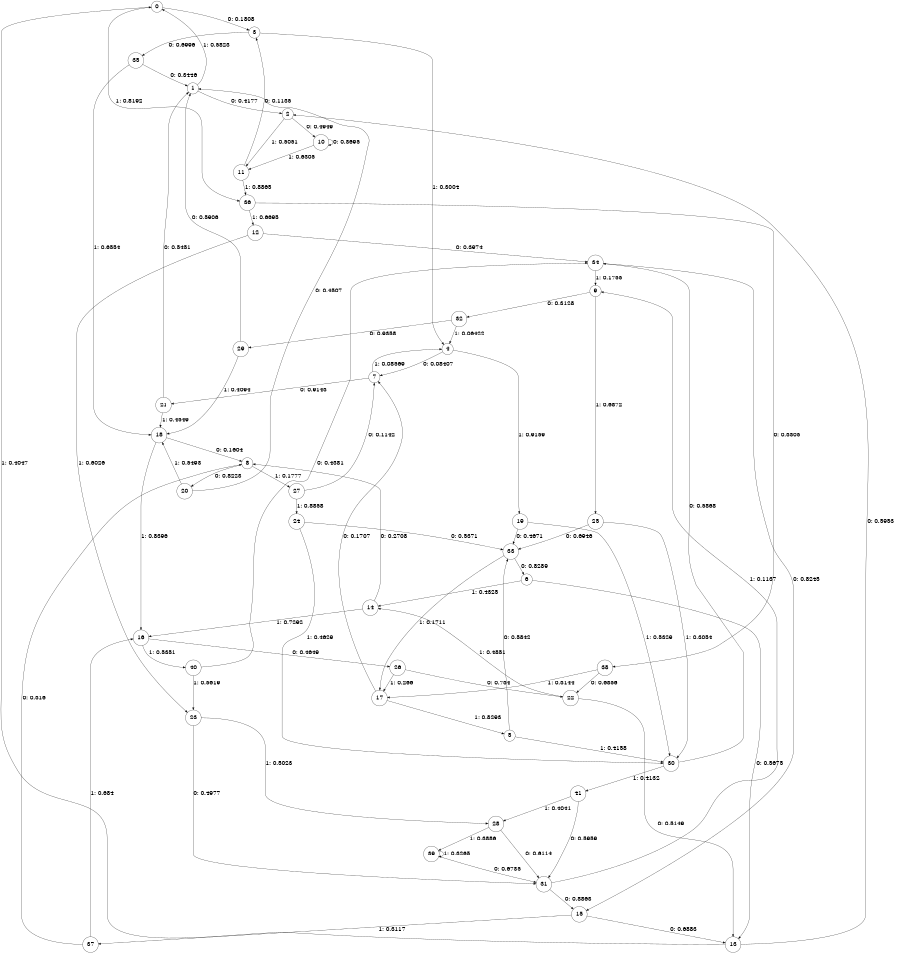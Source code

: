 digraph "ch21concat_phase3_L7" {
size = "6,8.5";
ratio = "fill";
node [shape = circle];
node [fontsize = 24];
edge [fontsize = 24];
0 -> 3 [label = "0: 0.1808   "];
0 -> 36 [label = "1: 0.8192   "];
1 -> 2 [label = "0: 0.4177   "];
1 -> 0 [label = "1: 0.5823   "];
2 -> 10 [label = "0: 0.4949   "];
2 -> 11 [label = "1: 0.5051   "];
3 -> 35 [label = "0: 0.6996   "];
3 -> 4 [label = "1: 0.3004   "];
4 -> 7 [label = "0: 0.08407  "];
4 -> 19 [label = "1: 0.9159   "];
5 -> 33 [label = "0: 0.5842   "];
5 -> 30 [label = "1: 0.4158   "];
6 -> 13 [label = "0: 0.5675   "];
6 -> 14 [label = "1: 0.4325   "];
7 -> 21 [label = "0: 0.9143   "];
7 -> 4 [label = "1: 0.08569  "];
8 -> 20 [label = "0: 0.8223   "];
8 -> 27 [label = "1: 0.1777   "];
9 -> 32 [label = "0: 0.3128   "];
9 -> 25 [label = "1: 0.6872   "];
10 -> 10 [label = "0: 0.3695   "];
10 -> 11 [label = "1: 0.6305   "];
11 -> 3 [label = "0: 0.1135   "];
11 -> 36 [label = "1: 0.8865   "];
12 -> 34 [label = "0: 0.3974   "];
12 -> 23 [label = "1: 0.6026   "];
13 -> 2 [label = "0: 0.5953   "];
13 -> 0 [label = "1: 0.4047   "];
14 -> 8 [label = "0: 0.2708   "];
14 -> 16 [label = "1: 0.7292   "];
15 -> 13 [label = "0: 0.6883   "];
15 -> 37 [label = "1: 0.3117   "];
16 -> 26 [label = "0: 0.4649   "];
16 -> 40 [label = "1: 0.5351   "];
17 -> 7 [label = "0: 0.1707   "];
17 -> 5 [label = "1: 0.8293   "];
18 -> 8 [label = "0: 0.1604   "];
18 -> 16 [label = "1: 0.8396   "];
19 -> 33 [label = "0: 0.4671   "];
19 -> 30 [label = "1: 0.5329   "];
20 -> 1 [label = "0: 0.4507   "];
20 -> 18 [label = "1: 0.5493   "];
21 -> 1 [label = "0: 0.5451   "];
21 -> 18 [label = "1: 0.4549   "];
22 -> 13 [label = "0: 0.5149   "];
22 -> 14 [label = "1: 0.4851   "];
23 -> 31 [label = "0: 0.4977   "];
23 -> 28 [label = "1: 0.5023   "];
24 -> 33 [label = "0: 0.5371   "];
24 -> 30 [label = "1: 0.4629   "];
25 -> 33 [label = "0: 0.6946   "];
25 -> 30 [label = "1: 0.3054   "];
26 -> 22 [label = "0: 0.734    "];
26 -> 17 [label = "1: 0.266    "];
27 -> 7 [label = "0: 0.1142   "];
27 -> 24 [label = "1: 0.8858   "];
28 -> 31 [label = "0: 0.6114   "];
28 -> 39 [label = "1: 0.3886   "];
29 -> 1 [label = "0: 0.5906   "];
29 -> 18 [label = "1: 0.4094   "];
30 -> 34 [label = "0: 0.5868   "];
30 -> 41 [label = "1: 0.4132   "];
31 -> 15 [label = "0: 0.8863   "];
31 -> 9 [label = "1: 0.1137   "];
32 -> 29 [label = "0: 0.9358   "];
32 -> 4 [label = "1: 0.06422  "];
33 -> 6 [label = "0: 0.8289   "];
33 -> 17 [label = "1: 0.1711   "];
34 -> 15 [label = "0: 0.8245   "];
34 -> 9 [label = "1: 0.1755   "];
35 -> 1 [label = "0: 0.3446   "];
35 -> 18 [label = "1: 0.6554   "];
36 -> 38 [label = "0: 0.3305   "];
36 -> 12 [label = "1: 0.6695   "];
37 -> 8 [label = "0: 0.316    "];
37 -> 16 [label = "1: 0.684    "];
38 -> 22 [label = "0: 0.6856   "];
38 -> 17 [label = "1: 0.3144   "];
39 -> 31 [label = "0: 0.6735   "];
39 -> 39 [label = "1: 0.3265   "];
40 -> 34 [label = "0: 0.4381   "];
40 -> 23 [label = "1: 0.5619   "];
41 -> 31 [label = "0: 0.5959   "];
41 -> 28 [label = "1: 0.4041   "];
}